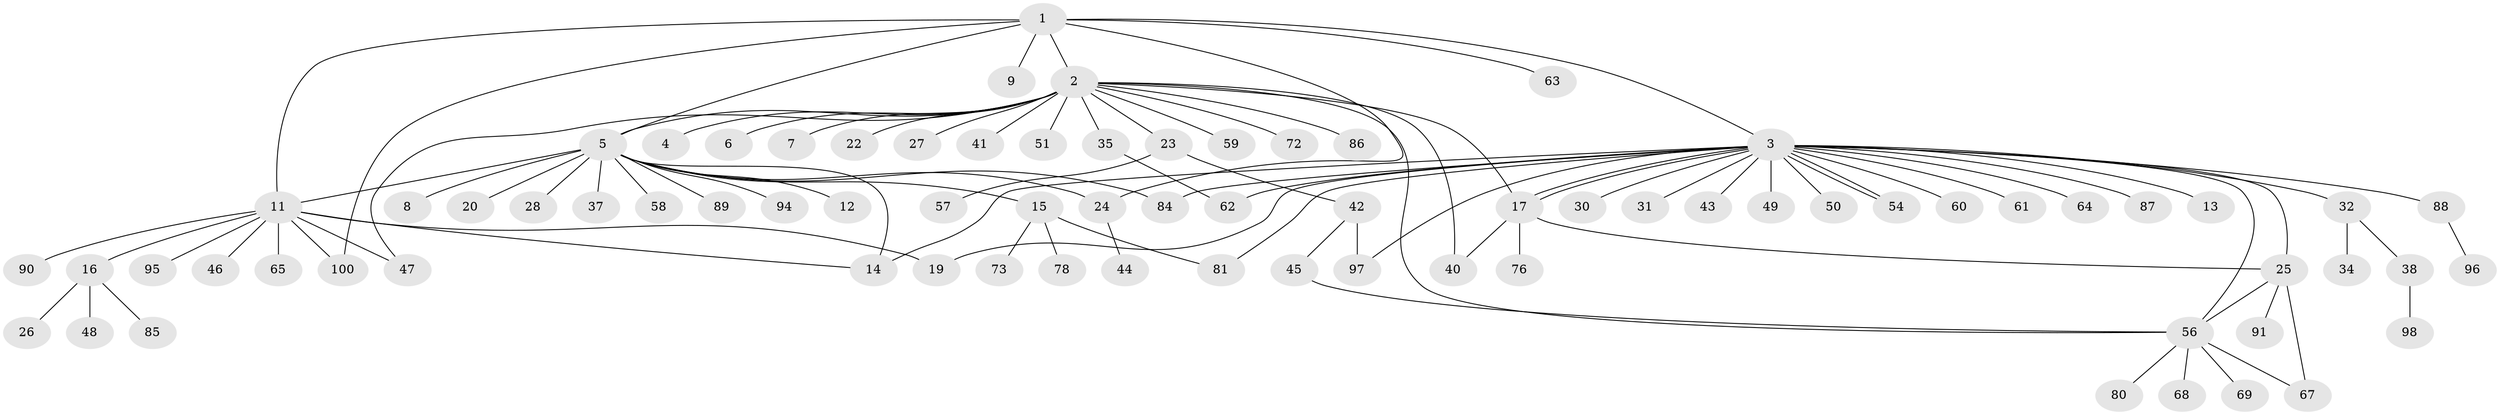 // original degree distribution, {9: 0.01, 18: 0.01, 21: 0.01, 1: 0.56, 6: 0.03, 2: 0.23, 11: 0.01, 3: 0.04, 4: 0.05, 5: 0.02, 7: 0.01, 8: 0.02}
// Generated by graph-tools (version 1.1) at 2025/11/02/27/25 16:11:11]
// undirected, 78 vertices, 98 edges
graph export_dot {
graph [start="1"]
  node [color=gray90,style=filled];
  1 [super="+55"];
  2 [super="+18"];
  3 [super="+29"];
  4;
  5 [super="+10"];
  6;
  7;
  8;
  9 [super="+53"];
  11 [super="+33"];
  12;
  13;
  14;
  15 [super="+21"];
  16 [super="+71"];
  17 [super="+70"];
  19;
  20;
  22;
  23 [super="+39"];
  24 [super="+93"];
  25 [super="+79"];
  26;
  27;
  28;
  30;
  31 [super="+36"];
  32 [super="+82"];
  34;
  35;
  37;
  38;
  40 [super="+75"];
  41;
  42 [super="+74"];
  43;
  44;
  45;
  46 [super="+52"];
  47;
  48;
  49;
  50;
  51;
  54;
  56 [super="+83"];
  57;
  58;
  59;
  60;
  61;
  62 [super="+92"];
  63;
  64 [super="+66"];
  65;
  67;
  68;
  69 [super="+77"];
  72;
  73;
  76;
  78;
  80 [super="+99"];
  81;
  84;
  85;
  86;
  87;
  88;
  89;
  90;
  91;
  94;
  95;
  96;
  97;
  98;
  100;
  1 -- 2;
  1 -- 3;
  1 -- 5;
  1 -- 9;
  1 -- 24;
  1 -- 63;
  1 -- 100;
  1 -- 11;
  2 -- 4;
  2 -- 5;
  2 -- 6;
  2 -- 7;
  2 -- 17;
  2 -- 22;
  2 -- 23;
  2 -- 35;
  2 -- 40 [weight=2];
  2 -- 41;
  2 -- 47;
  2 -- 51;
  2 -- 56;
  2 -- 59;
  2 -- 72;
  2 -- 86;
  2 -- 27;
  3 -- 13;
  3 -- 17;
  3 -- 17;
  3 -- 19;
  3 -- 25;
  3 -- 31;
  3 -- 32;
  3 -- 43;
  3 -- 49;
  3 -- 50;
  3 -- 54;
  3 -- 54;
  3 -- 56;
  3 -- 60;
  3 -- 62;
  3 -- 81;
  3 -- 87;
  3 -- 88;
  3 -- 97;
  3 -- 64;
  3 -- 84;
  3 -- 30;
  3 -- 61;
  3 -- 14;
  5 -- 8;
  5 -- 12;
  5 -- 37;
  5 -- 11;
  5 -- 14;
  5 -- 15;
  5 -- 20;
  5 -- 84;
  5 -- 24;
  5 -- 89;
  5 -- 58;
  5 -- 28;
  5 -- 94;
  11 -- 16;
  11 -- 46;
  11 -- 65;
  11 -- 90;
  11 -- 19;
  11 -- 100;
  11 -- 47;
  11 -- 14;
  11 -- 95;
  15 -- 73;
  15 -- 78;
  15 -- 81;
  16 -- 26;
  16 -- 48;
  16 -- 85;
  17 -- 40;
  17 -- 76;
  17 -- 25;
  23 -- 42;
  23 -- 57;
  24 -- 44;
  25 -- 67;
  25 -- 91;
  25 -- 56;
  32 -- 34;
  32 -- 38;
  35 -- 62;
  38 -- 98;
  42 -- 45;
  42 -- 97;
  45 -- 56;
  56 -- 67;
  56 -- 68;
  56 -- 69;
  56 -- 80;
  88 -- 96;
}
